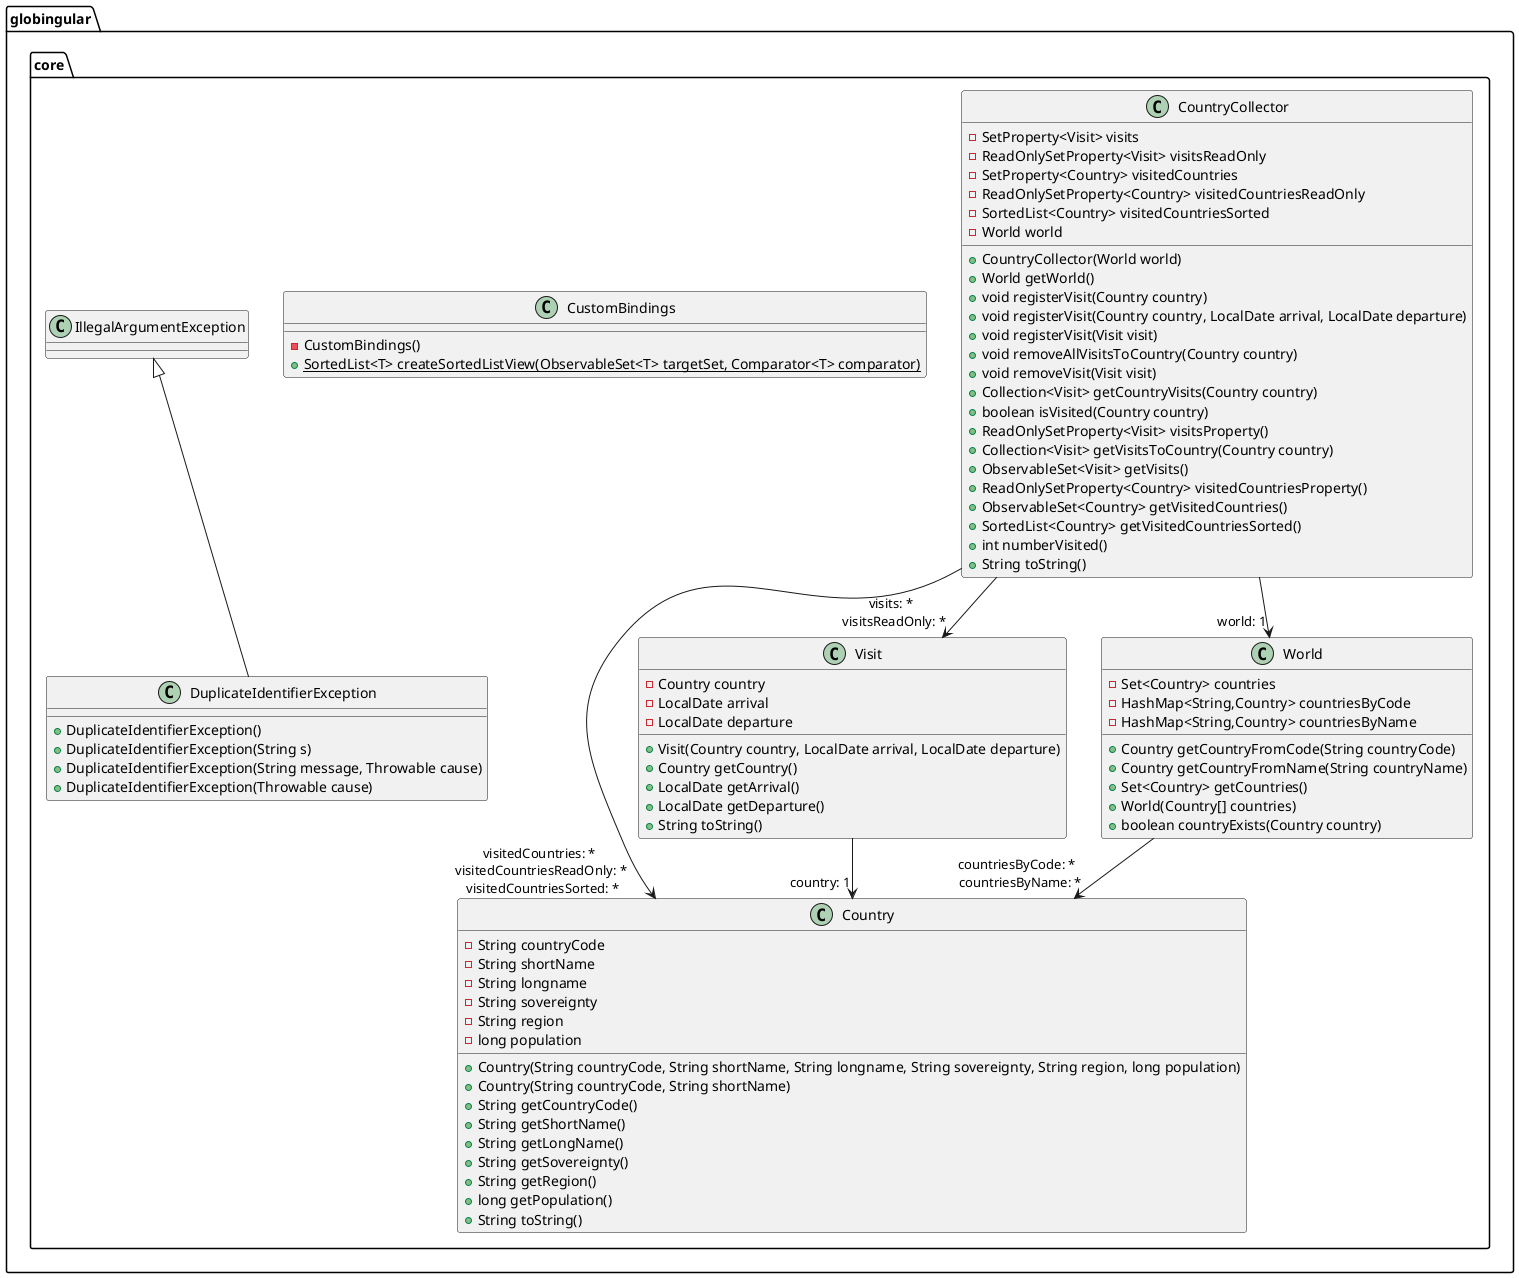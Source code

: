 @startuml classes_core

package globingular.core {
	class Country [[java:globingular.core.Country]] {
		-String countryCode
		-String shortName
		-String longname
		-String sovereignty
		-String region
		-long population
		+Country(String countryCode, String shortName, String longname, String sovereignty, String region, long population)
		+Country(String countryCode, String shortName)
		+String getCountryCode()
		+String getShortName()
		+String getLongName()
		+String getSovereignty()
		+String getRegion()
		+long getPopulation()
		+String toString()
	}
	
	class CountryCollector [[java:globingular.core.CountryCollector]] {
		-SetProperty<Visit> visits
		-ReadOnlySetProperty<Visit> visitsReadOnly
		-SetProperty<Country> visitedCountries
		-ReadOnlySetProperty<Country> visitedCountriesReadOnly
		-SortedList<Country> visitedCountriesSorted
		-World world
		+CountryCollector(World world)
		+World getWorld()
		+void registerVisit(Country country)
		+void registerVisit(Country country, LocalDate arrival, LocalDate departure)
		+void registerVisit(Visit visit)
		+void removeAllVisitsToCountry(Country country)
		+void removeVisit(Visit visit)
		+Collection<Visit> getCountryVisits(Country country)
		+boolean isVisited(Country country)
		+ReadOnlySetProperty<Visit> visitsProperty()
		+Collection<Visit> getVisitsToCountry(Country country)
		+ObservableSet<Visit> getVisits()
		+ReadOnlySetProperty<Country> visitedCountriesProperty()
		+ObservableSet<Country> getVisitedCountries()
		+SortedList<Country> getVisitedCountriesSorted()
		+int numberVisited()
		+String toString()
	}
	
	class CustomBindings [[java:globingular.core.CustomBindings]] {
		-CustomBindings()
		+{static}SortedList<T> createSortedListView(ObservableSet<T> targetSet, Comparator<T> comparator)
	}
	
	class DuplicateIdentifierException [[java:globingular.core.DuplicateIdentifierException]] {
		+DuplicateIdentifierException()
		+DuplicateIdentifierException(String s)
		+DuplicateIdentifierException(String message, Throwable cause)
		+DuplicateIdentifierException(Throwable cause)
	}
	class IllegalArgumentException [[java:java.lang.IllegalArgumentException]] {
	}
	IllegalArgumentException <|-- DuplicateIdentifierException
	
	class Visit [[java:globingular.core.Visit]] {
		-Country country
		-LocalDate arrival
		-LocalDate departure
		+Visit(Country country, LocalDate arrival, LocalDate departure)
		+Country getCountry()
		+LocalDate getArrival()
		+LocalDate getDeparture()
		+String toString()
	}
	
	class World [[java:globingular.core.World]] {
		-Set<Country> countries
		-HashMap<String,Country> countriesByCode
		-HashMap<String,Country> countriesByName
		+Country getCountryFromCode(String countryCode)
		+Country getCountryFromName(String countryName)
		+Set<Country> getCountries()
		+World(Country[] countries)
		+boolean countryExists(Country country)
	}
}

CountryCollector --> "world: 1" World
CountryCollector --> "visits: * \n visitsReadOnly: *" Visit
CountryCollector --> "visitedCountries: * \n visitedCountriesReadOnly: * \n visitedCountriesSorted: *" Country
World --> "countriesByCode: * \n countriesByName: *" Country
Visit --> "country: 1" Country

@enduml
